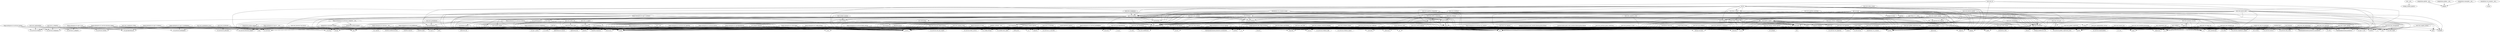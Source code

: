 digraph imports {
  "apps.api.app" -> "__future__";
  "apps.api.app" -> "contextlib";
  "apps.api.app" -> "core.analytics";
  "apps.api.app" -> "core.configuration";
  "apps.api.app" -> "core.feedback";
  "apps.api.app" -> "core.paths";
  "apps.api.app" -> "core.storage";
  "apps.api.app" -> "csv";
  "apps.api.app" -> "datetime";
  "apps.api.app" -> "fastapi";
  "apps.api.app" -> "fastapi.middleware.cors";
  "apps.api.app" -> "fastapi.security";
  "apps.api.app" -> "io";
  "apps.api.app" -> "jwt";
  "apps.api.app" -> "logging";
  "apps.api.app" -> "normalizers";
  "apps.api.app" -> "os";
  "apps.api.app" -> "pathlib";
  "apps.api.app" -> "pipeline";
  "apps.api.app" -> "secrets";
  "apps.api.app" -> "tempfile";
  "apps.api.app" -> "types";
  "apps.api.app" -> "typing";
  "apps.api.app" -> "uuid";
  "apps.api.normalizers" -> "__future__";
  "apps.api.normalizers" -> "base64";
  "apps.api.normalizers" -> "binascii";
  "apps.api.normalizers" -> "contextlib";
  "apps.api.normalizers" -> "dataclasses";
  "apps.api.normalizers" -> "gzip";
  "apps.api.normalizers" -> "io";
  "apps.api.normalizers" -> "json";
  "apps.api.normalizers" -> "logging";
  "apps.api.normalizers" -> "sys";
  "apps.api.normalizers" -> "typing";
  "apps.api.normalizers" -> "zipfile";
  "apps.api.pipeline" -> "__future__";
  "apps.api.pipeline" -> "collections";
  "apps.api.pipeline" -> "core.ai_agents";
  "apps.api.pipeline" -> "core.analytics";
  "apps.api.pipeline" -> "core.compliance";
  "apps.api.pipeline" -> "core.configuration";
  "apps.api.pipeline" -> "core.context_engine";
  "apps.api.pipeline" -> "core.evidence";
  "apps.api.pipeline" -> "core.exploit_signals";
  "apps.api.pipeline" -> "core.feature_matrix";
  "apps.api.pipeline" -> "core.iac";
  "apps.api.pipeline" -> "core.modules";
  "apps.api.pipeline" -> "core.onboarding";
  "apps.api.pipeline" -> "core.performance";
  "apps.api.pipeline" -> "core.policy";
  "apps.api.pipeline" -> "core.probabilistic";
  "apps.api.pipeline" -> "core.ssdlc";
  "apps.api.pipeline" -> "core.tenancy";
  "apps.api.pipeline" -> "functools";
  "apps.api.pipeline" -> "json";
  "apps.api.pipeline" -> "normalizers";
  "apps.api.pipeline" -> "re";
  "apps.api.pipeline" -> "typing";
  "apps.fixops_cli.__main__" -> "__future__";
  "apps.fixops_cli.__main__" -> "argparse";
  "apps.fixops_cli.__main__" -> "core.stage_runner";
  "apps.fixops_cli.__main__" -> "pathlib";
  "apps.fixops_cli.__main__" -> "src.services";
  "apps.fixops_cli.__main__" -> "src.services.run_registry";
  "apps.fixops_cli.__main__" -> "sys";
  "apps.fixops_cli.__main__" -> "typing";
  "backend_test" -> "asyncio";
  "backend_test" -> "datetime";
  "backend_test" -> "io";
  "backend_test" -> "json";
  "backend_test" -> "os";
  "backend_test" -> "pytest";
  "backend_test" -> "subprocess";
  "backend_test" -> "sys";
  "backend_test" -> "tempfile";
  "core.__init__" -> "design_context_injector";
  "core.ai_agents" -> "__future__";
  "core.ai_agents" -> "dataclasses";
  "core.ai_agents" -> "re";
  "core.ai_agents" -> "typing";
  "core.analytics" -> "__future__";
  "core.analytics" -> "collections";
  "core.analytics" -> "core.paths";
  "core.analytics" -> "json";
  "core.analytics" -> "pathlib";
  "core.analytics" -> "time";
  "core.analytics" -> "typing";
  "core.analytics" -> "uuid";
  "core.cli" -> "__future__";
  "core.cli" -> "apps.api.normalizers";
  "core.cli" -> "apps.api.pipeline";
  "core.cli" -> "argparse";
  "core.cli" -> "core.configuration";
  "core.cli" -> "core.demo_runner";
  "core.cli" -> "core.paths";
  "core.cli" -> "core.probabilistic";
  "core.cli" -> "core.stage_runner";
  "core.cli" -> "core.storage";
  "core.cli" -> "csv";
  "core.cli" -> "json";
  "core.cli" -> "os";
  "core.cli" -> "pathlib";
  "core.cli" -> "src.services";
  "core.cli" -> "src.services.run_registry";
  "core.cli" -> "sys";
  "core.cli" -> "typing";
  "core.compliance" -> "__future__";
  "core.compliance" -> "typing";
  "core.configuration" -> "__future__";
  "core.configuration" -> "dataclasses";
  "core.configuration" -> "functools";
  "core.configuration" -> "json";
  "core.configuration" -> "logging";
  "core.configuration" -> "os";
  "core.configuration" -> "pathlib";
  "core.configuration" -> "pydantic";
  "core.configuration" -> "secrets";
  "core.configuration" -> "typing";
  "core.connectors" -> "__future__";
  "core.connectors" -> "dataclasses";
  "core.connectors" -> "json";
  "core.connectors" -> "os";
  "core.connectors" -> "requests";
  "core.connectors" -> "typing";
  "core.connectors" -> "urllib.parse";
  "core.context_engine" -> "__future__";
  "core.context_engine" -> "dataclasses";
  "core.context_engine" -> "typing";
  "core.demo_runner" -> "__future__";
  "core.demo_runner" -> "apps.api.normalizers";
  "core.demo_runner" -> "apps.api.pipeline";
  "core.demo_runner" -> "core.configuration";
  "core.demo_runner" -> "core.evidence";
  "core.demo_runner" -> "core.paths";
  "core.demo_runner" -> "csv";
  "core.demo_runner" -> "json";
  "core.demo_runner" -> "os";
  "core.demo_runner" -> "pathlib";
  "core.demo_runner" -> "typing";
  "core.design_context_injector" -> "__future__";
  "core.design_context_injector" -> "csv";
  "core.design_context_injector" -> "dataclasses";
  "core.design_context_injector" -> "enum";
  "core.design_context_injector" -> "importlib";
  "core.design_context_injector" -> "inspect";
  "core.design_context_injector" -> "pathlib";
  "core.design_context_injector" -> "ssvc";
  "core.design_context_injector" -> "typing";
  "core.evidence" -> "__future__";
  "core.evidence" -> "core.configuration";
  "core.evidence" -> "core.paths";
  "core.evidence" -> "gzip";
  "core.evidence" -> "json";
  "core.evidence" -> "os";
  "core.evidence" -> "pathlib";
  "core.evidence" -> "re";
  "core.evidence" -> "typing";
  "core.evidence" -> "uuid";
  "core.exploit_signals" -> "__future__";
  "core.exploit_signals" -> "apps.api.normalizers";
  "core.exploit_signals" -> "atexit";
  "core.exploit_signals" -> "core.configuration";
  "core.exploit_signals" -> "core.paths";
  "core.exploit_signals" -> "dataclasses";
  "core.exploit_signals" -> "datetime";
  "core.exploit_signals" -> "json";
  "core.exploit_signals" -> "logging";
  "core.exploit_signals" -> "pathlib";
  "core.exploit_signals" -> "requests";
  "core.exploit_signals" -> "requests.adapters";
  "core.exploit_signals" -> "typing";
  "core.exploit_signals" -> "urllib3.util";
  "core.feature_matrix" -> "__future__";
  "core.feature_matrix" -> "collections.abc";
  "core.feature_matrix" -> "typing";
  "core.feedback" -> "__future__";
  "core.feedback" -> "core.analytics";
  "core.feedback" -> "core.configuration";
  "core.feedback" -> "core.connectors";
  "core.feedback" -> "core.paths";
  "core.feedback" -> "html";
  "core.feedback" -> "json";
  "core.feedback" -> "logging";
  "core.feedback" -> "pathlib";
  "core.feedback" -> "re";
  "core.feedback" -> "time";
  "core.feedback" -> "typing";
  "core.iac" -> "__future__";
  "core.iac" -> "dataclasses";
  "core.iac" -> "typing";
  "core.modules" -> "__future__";
  "core.modules" -> "core.configuration";
  "core.modules" -> "dataclasses";
  "core.modules" -> "importlib";
  "core.modules" -> "typing";
  "core.onboarding" -> "__future__";
  "core.onboarding" -> "core.configuration";
  "core.onboarding" -> "typing";
  "core.paths" -> "__future__";
  "core.paths" -> "os";
  "core.paths" -> "pathlib";
  "core.paths" -> "stat";
  "core.paths" -> "typing";
  "core.performance" -> "__future__";
  "core.performance" -> "typing";
  "core.policy" -> "__future__";
  "core.policy" -> "core.configuration";
  "core.policy" -> "core.connectors";
  "core.policy" -> "core.paths";
  "core.policy" -> "datetime";
  "core.policy" -> "json";
  "core.policy" -> "pathlib";
  "core.policy" -> "typing";
  "core.policy" -> "uuid";
  "core.probabilistic" -> "__future__";
  "core.probabilistic" -> "dataclasses";
  "core.probabilistic" -> "math";
  "core.probabilistic" -> "typing";
  "core.ssdlc" -> "__future__";
  "core.ssdlc" -> "core.configuration";
  "core.ssdlc" -> "dataclasses";
  "core.ssdlc" -> "typing";
  "core.stage_runner" -> "__future__";
  "core.stage_runner" -> "apps.api.normalizers";
  "core.stage_runner" -> "collections";
  "core.stage_runner" -> "csv";
  "core.stage_runner" -> "dataclasses";
  "core.stage_runner" -> "datetime";
  "core.stage_runner" -> "hashlib";
  "core.stage_runner" -> "io";
  "core.stage_runner" -> "json";
  "core.stage_runner" -> "os";
  "core.stage_runner" -> "pathlib";
  "core.stage_runner" -> "re";
  "core.stage_runner" -> "shutil";
  "core.stage_runner" -> "typing";
  "core.stage_runner" -> "zipfile";
  "core.storage" -> "__future__";
  "core.storage" -> "core.paths";
  "core.storage" -> "datetime";
  "core.storage" -> "json";
  "core.storage" -> "pathlib";
  "core.storage" -> "typing";
  "core.storage" -> "uuid";
  "core.tenancy" -> "__future__";
  "core.tenancy" -> "collections";
  "core.tenancy" -> "typing";
  "create_minimal_tables" -> "asyncio";
  "create_minimal_tables" -> "pathlib";
  "create_minimal_tables" -> "sqlalchemy";
  "create_minimal_tables" -> "src.db.session";
  "create_minimal_tables" -> "sys";
  "create_tables" -> "asyncio";
  "create_tables" -> "pathlib";
  "create_tables" -> "src.db.session";
  "create_tables" -> "src.models.base_sqlite";
  "create_tables" -> "sys";
  "enterprise.frontend.node_modules.flatted.python.flatted" -> "json";
  "fixops-enterprise.src.api.dependencies" -> "__future__";
  "fixops-enterprise.src.api.dependencies" -> "fastapi";
  "fixops-enterprise.src.api.dependencies" -> "json";
  "fixops-enterprise.src.api.dependencies" -> "src.config.settings";
  "fixops-enterprise.src.api.dependencies" -> "typing";
  "fixops-enterprise.src.api.v1.__init__" -> "fastapi";
  "fixops-enterprise.src.api.v1.artefacts" -> "__future__";
  "fixops-enterprise.src.api.v1.artefacts" -> "core.stage_runner";
  "fixops-enterprise.src.api.v1.artefacts" -> "fastapi";
  "fixops-enterprise.src.api.v1.artefacts" -> "pathlib";
  "fixops-enterprise.src.api.v1.artefacts" -> "pydantic";
  "fixops-enterprise.src.api.v1.artefacts" -> "src.api.dependencies";
  "fixops-enterprise.src.api.v1.artefacts" -> "src.services";
  "fixops-enterprise.src.api.v1.artefacts" -> "src.services.run_registry";
  "fixops-enterprise.src.api.v1.artefacts" -> "tempfile";
  "fixops-enterprise.src.api.v1.artefacts" -> "typing";
  "fixops-enterprise.src.api.v1.cicd" -> "__future__";
  "fixops-enterprise.src.api.v1.cicd" -> "fastapi";
  "fixops-enterprise.src.api.v1.cicd" -> "src.api.dependencies";
  "fixops-enterprise.src.api.v1.cicd" -> "src.services.ci_adapters";
  "fixops-enterprise.src.api.v1.cicd" -> "src.services.runtime";
  "fixops-enterprise.src.api.v1.evidence" -> "__future__";
  "fixops-enterprise.src.api.v1.evidence" -> "fastapi";
  "fixops-enterprise.src.api.v1.evidence" -> "src.api.dependencies";
  "fixops-enterprise.src.api.v1.evidence" -> "src.services";
  "fixops-enterprise.src.api.v1.evidence" -> "src.services.runtime";
  "fixops-enterprise.src.api.v1.marketplace" -> "__future__";
  "fixops-enterprise.src.api.v1.marketplace" -> "fastapi";
  "fixops-enterprise.src.api.v1.marketplace" -> "src.api.dependencies";
  "fixops-enterprise.src.api.v1.marketplace" -> "src.services.marketplace";
  "fixops-enterprise.src.config.settings" -> "__future__";
  "fixops-enterprise.src.config.settings" -> "dataclasses";
  "fixops-enterprise.src.config.settings" -> "functools";
  "fixops-enterprise.src.config.settings" -> "os";
  "fixops-enterprise.src.config.settings" -> "typing";
  "fixops-enterprise.src.core.middleware" -> "__future__";
  "fixops-enterprise.src.core.middleware" -> "asyncio";
  "fixops-enterprise.src.core.middleware" -> "src.config.settings";
  "fixops-enterprise.src.core.middleware" -> "starlette.middleware.base";
  "fixops-enterprise.src.core.middleware" -> "starlette.requests";
  "fixops-enterprise.src.core.middleware" -> "starlette.responses";
  "fixops-enterprise.src.core.middleware" -> "starlette.types";
  "fixops-enterprise.src.core.middleware" -> "time";
  "fixops-enterprise.src.core.middleware" -> "typing";
  "fixops-enterprise.src.main" -> "__future__";
  "fixops-enterprise.src.main" -> "asyncio";
  "fixops-enterprise.src.main" -> "contextlib";
  "fixops-enterprise.src.main" -> "fastapi";
  "fixops-enterprise.src.main" -> "fastapi.middleware.cors";
  "fixops-enterprise.src.main" -> "src.api.v1";
  "fixops-enterprise.src.main" -> "src.config.settings";
  "fixops-enterprise.src.main" -> "src.core.middleware";
  "fixops-enterprise.src.main" -> "src.services.feeds_service";
  "fixops-enterprise.src.main" -> "structlog";
  "fixops-enterprise.src.services.__init__" -> "__future__";
  "fixops-enterprise.src.services.__init__" -> "run_registry";
  "fixops-enterprise.src.services.ci_adapters.__init__" -> "__future__";
  "fixops-enterprise.src.services.ci_adapters.__init__" -> "integrations.github.adapter";
  "fixops-enterprise.src.services.ci_adapters.__init__" -> "integrations.jenkins.adapter";
  "fixops-enterprise.src.services.ci_adapters.__init__" -> "integrations.sonarqube.adapter";
  "fixops-enterprise.src.services.compliance" -> "__future__";
  "fixops-enterprise.src.services.compliance" -> "dataclasses";
  "fixops-enterprise.src.services.compliance" -> "typing";
  "fixops-enterprise.src.services.decision_engine" -> "__future__";
  "fixops-enterprise.src.services.decision_engine" -> "dataclasses";
  "fixops-enterprise.src.services.decision_engine" -> "src.services";
  "fixops-enterprise.src.services.decision_engine" -> "src.services.compliance";
  "fixops-enterprise.src.services.decision_engine" -> "src.services.evidence";
  "fixops-enterprise.src.services.decision_engine" -> "src.services.marketplace";
  "fixops-enterprise.src.services.decision_engine" -> "structlog";
  "fixops-enterprise.src.services.decision_engine" -> "typing";
  "fixops-enterprise.src.services.evidence" -> "__future__";
  "fixops-enterprise.src.services.evidence" -> "dataclasses";
  "fixops-enterprise.src.services.evidence" -> "json";
  "fixops-enterprise.src.services.evidence" -> "time";
  "fixops-enterprise.src.services.evidence" -> "typing";
  "fixops-enterprise.src.services.evidence" -> "uuid";
  "fixops-enterprise.src.services.feeds_service" -> "__future__";
  "fixops-enterprise.src.services.feeds_service" -> "asyncio";
  "fixops-enterprise.src.services.feeds_service" -> "typing";
  "fixops-enterprise.src.services.id_allocator" -> "__future__";
  "fixops-enterprise.src.services.id_allocator" -> "copy";
  "fixops-enterprise.src.services.id_allocator" -> "hashlib";
  "fixops-enterprise.src.services.id_allocator" -> "typing";
  "fixops-enterprise.src.services.marketplace" -> "__future__";
  "fixops-enterprise.src.services.marketplace" -> "functools";
  "fixops-enterprise.src.services.marketplace" -> "json";
  "fixops-enterprise.src.services.marketplace" -> "pathlib";
  "fixops-enterprise.src.services.marketplace" -> "typing";
  "fixops-enterprise.src.services.metrics" -> "__future__";
  "fixops-enterprise.src.services.metrics" -> "typing";
  "fixops-enterprise.src.services.run_registry" -> "__future__";
  "fixops-enterprise.src.services.run_registry" -> "dataclasses";
  "fixops-enterprise.src.services.run_registry" -> "datetime";
  "fixops-enterprise.src.services.run_registry" -> "json";
  "fixops-enterprise.src.services.run_registry" -> "os";
  "fixops-enterprise.src.services.run_registry" -> "pathlib";
  "fixops-enterprise.src.services.run_registry" -> "typing";
  "fixops-enterprise.src.services.runtime" -> "__future__";
  "fixops-enterprise.src.services.runtime" -> "src.services.compliance";
  "fixops-enterprise.src.services.runtime" -> "src.services.decision_engine";
  "fixops-enterprise.src.services.runtime" -> "src.services.evidence";
  "fixops-enterprise.src.services.signing" -> "__future__";
  "fixops-enterprise.src.services.signing" -> "base64";
  "fixops-enterprise.src.services.signing" -> "cryptography.hazmat.primitives";
  "fixops-enterprise.src.services.signing" -> "cryptography.hazmat.primitives.asymmetric";
  "fixops-enterprise.src.services.signing" -> "cryptography.hazmat.primitives.serialization";
  "fixops-enterprise.src.services.signing" -> "functools";
  "fixops-enterprise.src.services.signing" -> "hashlib";
  "fixops-enterprise.src.services.signing" -> "json";
  "fixops-enterprise.src.services.signing" -> "src.config.settings";
  "fixops-enterprise.src.services.signing" -> "typing";
  "fixops-enterprise.src.services.vex_ingestion" -> "__future__";
  "fixops-enterprise.src.services.vex_ingestion" -> "typing";
  "fixops-enterprise.src.utils.logger" -> "__future__";
  "fixops-enterprise.src.utils.logger" -> "asyncio";
  "fixops-enterprise.src.utils.logger" -> "datetime";
  "fixops-enterprise.src.utils.logger" -> "structlog";
  "fixops-enterprise.src.utils.logger" -> "typing";
  "frontend-akido-public.node_modules.flatted.python.flatted" -> "json";
  "integrations.github.__init__" -> "adapter";
  "integrations.github.adapter" -> "__future__";
  "integrations.github.adapter" -> "dataclasses";
  "integrations.github.adapter" -> "src.services.decision_engine";
  "integrations.github.adapter" -> "structlog";
  "integrations.github.adapter" -> "typing";
  "integrations.jenkins.__init__" -> "adapter";
  "integrations.jenkins.adapter" -> "__future__";
  "integrations.jenkins.adapter" -> "src.services";
  "integrations.jenkins.adapter" -> "src.services.decision_engine";
  "integrations.jenkins.adapter" -> "structlog";
  "integrations.jenkins.adapter" -> "typing";
  "integrations.sonarqube.__init__" -> "adapter";
  "integrations.sonarqube.adapter" -> "__future__";
  "integrations.sonarqube.adapter" -> "src.services.decision_engine";
  "integrations.sonarqube.adapter" -> "structlog";
  "integrations.sonarqube.adapter" -> "typing";
  "lib4sbom.parser" -> "__future__";
  "lib4sbom.parser" -> "json";
  "lib4sbom.parser" -> "typing";
  "pydantic_settings.__init__" -> "__future__";
  "pydantic_settings.__init__" -> "os";
  "pydantic_settings.__init__" -> "pydantic";
  "pydantic_settings.__init__" -> "types";
  "pydantic_settings.__init__" -> "typing";
  "real_components_test" -> "asyncio";
  "real_components_test" -> "datetime";
  "real_components_test" -> "json";
  "real_components_test" -> "os";
  "real_components_test" -> "pytest";
  "real_components_test" -> "subprocess";
  "real_components_test" -> "sys";
  "sarif_om" -> "__future__";
  "sarif_om" -> "dataclasses";
  "sarif_om" -> "typing";
  "scripts.deep_review" -> "__future__";
  "scripts.deep_review" -> "argparse";
  "scripts.deep_review" -> "ast";
  "scripts.deep_review" -> "collections";
  "scripts.deep_review" -> "dataclasses";
  "scripts.deep_review" -> "datetime";
  "scripts.deep_review" -> "json";
  "scripts.deep_review" -> "os";
  "scripts.deep_review" -> "pathlib";
  "scripts.deep_review" -> "sys";
  "scripts.deep_review" -> "typing";
  "scripts.generate_analysis" -> "__future__";
  "scripts.generate_analysis" -> "ast";
  "scripts.generate_analysis" -> "csv";
  "scripts.generate_analysis" -> "dataclasses";
  "scripts.generate_analysis" -> "pathlib";
  "scripts.generate_analysis" -> "typing";
  "scripts.generate_file_usage_inventory" -> "__future__";
  "scripts.generate_file_usage_inventory" -> "csv";
  "scripts.generate_file_usage_inventory" -> "dataclasses";
  "scripts.generate_file_usage_inventory" -> "fnmatch";
  "scripts.generate_file_usage_inventory" -> "json";
  "scripts.generate_file_usage_inventory" -> "pathlib";
  "scripts.generate_file_usage_inventory" -> "subprocess";
  "scripts.generate_file_usage_inventory" -> "typing";
  "scripts.generate_index" -> "__future__";
  "scripts.generate_index" -> "ast";
  "scripts.generate_index" -> "collections";
  "scripts.generate_index" -> "csv";
  "scripts.generate_index" -> "json";
  "scripts.generate_index" -> "os";
  "scripts.generate_index" -> "pathlib";
  "scripts.generate_index" -> "typing";
  "scripts.run_real_cve_playbook" -> "__future__";
  "scripts.run_real_cve_playbook" -> "argparse";
  "scripts.run_real_cve_playbook" -> "json";
  "scripts.run_real_cve_playbook" -> "pathlib";
  "scripts.run_real_cve_playbook" -> "rich.console";
  "scripts.run_real_cve_playbook" -> "rich.table";
  "scripts.run_real_cve_playbook" -> "src.services.compliance_engine";
  "scripts.run_real_cve_playbook" -> "src.services.risk_scorer";
  "scripts.run_real_cve_playbook" -> "sys";
  "scripts.run_real_cve_playbook" -> "typing";
  "simulations.cve_scenario.__init__" -> "runner";
  "simulations.cve_scenario.runner" -> "__future__";
  "simulations.cve_scenario.runner" -> "apps.api.normalizers";
  "simulations.cve_scenario.runner" -> "apps.api.pipeline";
  "simulations.cve_scenario.runner" -> "argparse";
  "simulations.cve_scenario.runner" -> "core.configuration";
  "simulations.cve_scenario.runner" -> "dataclasses";
  "simulations.cve_scenario.runner" -> "json";
  "simulations.cve_scenario.runner" -> "pathlib";
  "simulations.cve_scenario.runner" -> "sys";
  "simulations.cve_scenario.runner" -> "typing";
  "simulations.ssdlc.run" -> "__future__";
  "simulations.ssdlc.run" -> "argparse";
  "simulations.ssdlc.run" -> "csv";
  "simulations.ssdlc.run" -> "dataclasses";
  "simulations.ssdlc.run" -> "json";
  "simulations.ssdlc.run" -> "pathlib";
  "simulations.ssdlc.run" -> "sys";
  "simulations.ssdlc.run" -> "typing";
  "ssvc.__init__" -> "__future__";
  "ssvc.__init__" -> "dataclasses";
  "ssvc.__init__" -> "importlib";
  "ssvc.__init__" -> "typing";
  "ssvc.plugins.deployer" -> "__future__";
  "ssvc.plugins.deployer" -> "dataclasses";
  "ssvc.plugins.deployer" -> "datetime";
  "ssvc.plugins.deployer" -> "enum";
  "ssvc.plugins.deployer" -> "ssvc";
  "ssvc.plugins.deployer" -> "typing";
  "test_frontend" -> "os";
  "test_frontend" -> "pytest";
  "tests.conftest" -> "__future__";
  "tests.conftest" -> "cryptography.hazmat.primitives";
  "tests.conftest" -> "cryptography.hazmat.primitives.asymmetric";
  "tests.conftest" -> "os";
  "tests.conftest" -> "pathlib";
  "tests.conftest" -> "pytest";
  "tests.conftest" -> "src.config.settings";
  "tests.conftest" -> "sys";
  "tests.conftest" -> "typing";
  "tests.sample_modules" -> "core.modules";
  "tests.sample_modules" -> "typing";
  "tests.test_ai_agents" -> "core.ai_agents";
  "tests.test_analytics_store" -> "core.analytics";
  "tests.test_analytics_store" -> "json";
  "tests.test_analytics_store" -> "pathlib";
  "tests.test_api_artefacts" -> "__future__";
  "tests.test_api_artefacts" -> "fastapi.testclient";
  "tests.test_api_artefacts" -> "importlib";
  "tests.test_api_artefacts" -> "json";
  "tests.test_api_artefacts" -> "pathlib";
  "tests.test_api_artefacts" -> "pytest";
  "tests.test_api_dependencies" -> "__future__";
  "tests.test_api_dependencies" -> "asyncio";
  "tests.test_api_dependencies" -> "fastapi";
  "tests.test_api_dependencies" -> "pytest";
  "tests.test_api_dependencies" -> "src.api";
  "tests.test_api_dependencies" -> "src.config.settings";
  "tests.test_api_dependencies" -> "types";
  "tests.test_backend_security" -> "apps.api";
  "tests.test_backend_security" -> "core.configuration";
  "tests.test_backend_security" -> "os";
  "tests.test_backend_security" -> "pathlib";
  "tests.test_backend_security" -> "pytest";
  "tests.test_ci_adapters" -> "__future__";
  "tests.test_ci_adapters" -> "src.services";
  "tests.test_ci_adapters" -> "src.services.ci_adapters";
  "tests.test_ci_adapters" -> "src.services.compliance";
  "tests.test_ci_adapters" -> "src.services.decision_engine";
  "tests.test_ci_adapters" -> "src.services.evidence";
  "tests.test_cicd_signature" -> "__future__";
  "tests.test_cicd_signature" -> "asyncio";
  "tests.test_cicd_signature" -> "base64";
  "tests.test_cicd_signature" -> "cryptography.hazmat.primitives";
  "tests.test_cicd_signature" -> "cryptography.hazmat.primitives.asymmetric";
  "tests.test_cicd_signature" -> "fastapi";
  "tests.test_cicd_signature" -> "json";
  "tests.test_cicd_signature" -> "pytest";
  "tests.test_cicd_signature" -> "src.api.v1.cicd";
  "tests.test_cicd_signature" -> "src.utils";
  "tests.test_cicd_signature" -> "src.utils.crypto";
  "tests.test_cicd_signature" -> "sys";
  "tests.test_cicd_signature" -> "types";
  "tests.test_cicd_signature" -> "typing";
  "tests.test_cli" -> "core.cli";
  "tests.test_cli" -> "json";
  "tests.test_cli" -> "os";
  "tests.test_cli" -> "pathlib";
  "tests.test_cli" -> "pytest";
  "tests.test_cli_stage_run" -> "__future__";
  "tests.test_cli_stage_run" -> "json";
  "tests.test_cli_stage_run" -> "os";
  "tests.test_cli_stage_run" -> "pathlib";
  "tests.test_cli_stage_run" -> "pytest";
  "tests.test_cli_stage_run" -> "subprocess";
  "tests.test_cli_stage_run" -> "sys";
  "tests.test_compliance" -> "apps.api.pipeline";
  "tests.test_compliance_rollup" -> "__future__";
  "tests.test_compliance_rollup" -> "src.services.compliance";
  "tests.test_cors_jwt" -> "apps.api";
  "tests.test_cors_jwt" -> "datetime";
  "tests.test_cors_jwt" -> "fastapi.middleware.cors";
  "tests.test_cors_jwt" -> "jwt";
  "tests.test_crypto_signing" -> "cryptography.hazmat.primitives";
  "tests.test_crypto_signing" -> "cryptography.hazmat.primitives.asymmetric";
  "tests.test_crypto_signing" -> "json";
  "tests.test_crypto_signing" -> "pytest";
  "tests.test_crypto_signing" -> "src.utils.crypto";
  "tests.test_crypto_signing" -> "typing";
  "tests.test_cve_simulation" -> "__future__";
  "tests.test_cve_simulation" -> "json";
  "tests.test_cve_simulation" -> "os";
  "tests.test_cve_simulation" -> "pathlib";
  "tests.test_cve_simulation" -> "simulations.cve_scenario";
  "tests.test_decision_top_factors" -> "__future__";
  "tests.test_decision_top_factors" -> "src.services.decision_engine";
  "tests.test_demo_runner" -> "core.demo_runner";
  "tests.test_demo_runner" -> "pathlib";
  "tests.test_design_context_injector" -> "core";
  "tests.test_design_context_injector" -> "csv";
  "tests.test_design_context_injector" -> "pathlib";
  "tests.test_design_context_injector" -> "re";
  "tests.test_design_context_injector" -> "ssvc";
  "tests.test_design_context_injector" -> "ssvc.plugins";
  "tests.test_end_to_end" -> "apps.api.normalizers";
  "tests.test_end_to_end" -> "apps.api.pipeline";
  "tests.test_end_to_end" -> "base64";
  "tests.test_end_to_end" -> "csv";
  "tests.test_end_to_end" -> "gzip";
  "tests.test_end_to_end" -> "inspect";
  "tests.test_end_to_end" -> "io";
  "tests.test_end_to_end" -> "json";
  "tests.test_end_to_end" -> "os";
  "tests.test_end_to_end" -> "pathlib";
  "tests.test_end_to_end" -> "shutil";
  "tests.test_end_to_end" -> "tempfile";
  "tests.test_end_to_end" -> "zipfile";
  "tests.test_enterprise_compliance" -> "__future__";
  "tests.test_enterprise_compliance" -> "src.services.compliance_engine";
  "tests.test_evidence" -> "core.configuration";
  "tests.test_evidence" -> "core.evidence";
  "tests.test_evidence" -> "pathlib";
  "tests.test_evidence_export" -> "__future__";
  "tests.test_evidence_export" -> "asyncio";
  "tests.test_evidence_export" -> "io";
  "tests.test_evidence_export" -> "json";
  "tests.test_evidence_export" -> "pytest";
  "tests.test_evidence_export" -> "src.services";
  "tests.test_evidence_export" -> "src.services.evidence_export";
  "tests.test_evidence_export" -> "typing";
  "tests.test_evidence_export" -> "zipfile";
  "tests.test_evidence_retrieval_fastpath" -> "__future__";
  "tests.test_evidence_retrieval_fastpath" -> "asyncio";
  "tests.test_evidence_retrieval_fastpath" -> "contextlib";
  "tests.test_evidence_retrieval_fastpath" -> "hashlib";
  "tests.test_evidence_retrieval_fastpath" -> "json";
  "tests.test_evidence_retrieval_fastpath" -> "pytest";
  "tests.test_evidence_retrieval_fastpath" -> "src.db.session";
  "tests.test_evidence_retrieval_fastpath" -> "src.services.evidence_lake";
  "tests.test_evidence_retrieval_fastpath" -> "typing";
  "tests.test_explainability" -> "__future__";
  "tests.test_explainability" -> "src.services.compliance";
  "tests.test_explainability" -> "src.services.decision_engine";
  "tests.test_explainability" -> "src.services.evidence";
  "tests.test_explainability_service" -> "__future__";
  "tests.test_explainability_service" -> "pytest";
  "tests.test_explainability_service" -> "src.services.explainability";
  "tests.test_exploit_refresh" -> "core";
  "tests.test_exploit_signals" -> "apps.api.normalizers";
  "tests.test_exploit_signals" -> "core.configuration";
  "tests.test_exploit_signals" -> "core.exploit_signals";
  "tests.test_exploit_signals" -> "json";
  "tests.test_exploit_signals" -> "pathlib";
  "tests.test_exploit_signals" -> "pytest";
  "tests.test_feature_matrix" -> "apps.api.normalizers";
  "tests.test_feature_matrix" -> "apps.api.pipeline";
  "tests.test_feature_matrix" -> "core.configuration";
  "tests.test_feature_matrix" -> "pathlib";
  "tests.test_feature_matrix" -> "pytest";
  "tests.test_feedback" -> "core.configuration";
  "tests.test_feedback" -> "core.connectors";
  "tests.test_feedback" -> "core.feedback";
  "tests.test_feedback" -> "json";
  "tests.test_feedback" -> "pathlib";
  "tests.test_feedback" -> "pytest";
  "tests.test_feeds_enrichment" -> "__future__";
  "tests.test_feeds_enrichment" -> "importlib";
  "tests.test_feeds_enrichment" -> "json";
  "tests.test_feeds_enrichment" -> "pathlib";
  "tests.test_feeds_enrichment" -> "pytest";
  "tests.test_feeds_enrichment" -> "typing";
  "tests.test_golden_regression" -> "asyncio";
  "tests.test_golden_regression" -> "pathlib";
  "tests.test_golden_regression" -> "pytest";
  "tests.test_golden_regression" -> "src.services.decision_engine";
  "tests.test_golden_regression" -> "src.services.golden_regression_store";
  "tests.test_golden_regression" -> "sys";
  "tests.test_golden_regression" -> "types";
  "tests.test_golden_regression_store" -> "__future__";
  "tests.test_golden_regression_store" -> "asyncio";
  "tests.test_golden_regression_store" -> "json";
  "tests.test_golden_regression_store" -> "pathlib";
  "tests.test_golden_regression_store" -> "pytest";
  "tests.test_golden_regression_store" -> "src.services.golden_regression_store";
  "tests.test_golden_regression_store" -> "sys";
  "tests.test_http_metrics" -> "__future__";
  "tests.test_http_metrics" -> "asyncio";
  "tests.test_http_metrics" -> "fastapi";
  "tests.test_http_metrics" -> "pytest";
  "tests.test_http_metrics" -> "src.core.middleware";
  "tests.test_http_metrics" -> "src.services.metrics";
  "tests.test_http_metrics" -> "starlette.responses";
  "tests.test_http_metrics" -> "sys";
  "tests.test_http_metrics" -> "types";
  "tests.test_http_metrics" -> "typing";
  "tests.test_id_allocator" -> "__future__";
  "tests.test_id_allocator" -> "copy";
  "tests.test_id_allocator" -> "src.services.id_allocator";
  "tests.test_key_management" -> "base64";
  "tests.test_key_management" -> "cryptography.hazmat.primitives";
  "tests.test_key_management" -> "cryptography.hazmat.primitives.asymmetric";
  "tests.test_key_management" -> "datetime";
  "tests.test_key_management" -> "src.services.metrics";
  "tests.test_key_management" -> "src.utils.crypto";
  "tests.test_key_management" -> "types";
  "tests.test_marketplace_recos" -> "__future__";
  "tests.test_marketplace_recos" -> "src.services.marketplace";
  "tests.test_new_backend_api" -> "fastapi.testclient";
  "tests.test_new_backend_api" -> "new_backend.api";
  "tests.test_new_backend_api" -> "pytest";
  "tests.test_new_backend_processing" -> "__future__";
  "tests.test_new_backend_processing" -> "importlib";
  "tests.test_new_backend_processing" -> "pytest";
  "tests.test_new_backend_processing" -> "sys";
  "tests.test_new_backend_processing" -> "types";
  "tests.test_new_modules" -> "core.analytics";
  "tests.test_new_modules" -> "core.performance";
  "tests.test_new_modules" -> "core.tenancy";
  "tests.test_new_modules" -> "types";
  "tests.test_no_wip_imports" -> "__future__";
  "tests.test_no_wip_imports" -> "pathlib";
  "tests.test_normalizers" -> "apps.api.normalizers";
  "tests.test_normalizers" -> "json";
  "tests.test_normalizers" -> "logging";
  "tests.test_normalizers" -> "pytest";
  "tests.test_ops_hardening" -> "__future__";
  "tests.test_ops_hardening" -> "asyncio";
  "tests.test_ops_hardening" -> "fastapi.testclient";
  "tests.test_ops_hardening" -> "pytest";
  "tests.test_ops_hardening" -> "src.config.settings";
  "tests.test_ops_hardening" -> "src.core.middleware";
  "tests.test_ops_hardening" -> "src.main";
  "tests.test_overlay_configuration" -> "core.configuration";
  "tests.test_overlay_configuration" -> "json";
  "tests.test_overlay_configuration" -> "pathlib";
  "tests.test_overlay_configuration" -> "pytest";
  "tests.test_pipeline_integration" -> "apps.api.normalizers";
  "tests.test_pipeline_integration" -> "apps.api.pipeline";
  "tests.test_pipeline_integration" -> "core.configuration";
  "tests.test_pipeline_integration" -> "json";
  "tests.test_pipeline_matching" -> "__future__";
  "tests.test_pipeline_matching" -> "apps.api.normalizers";
  "tests.test_pipeline_matching" -> "apps.api.pipeline";
  "tests.test_pipeline_matching" -> "core.configuration";
  "tests.test_pipeline_matching" -> "pathlib";
  "tests.test_pipeline_matching" -> "pytest";
  "tests.test_policy_connectors" -> "core.configuration";
  "tests.test_policy_connectors" -> "core.policy";
  "tests.test_policy_connectors" -> "json";
  "tests.test_policy_connectors" -> "pathlib";
  "tests.test_policy_connectors" -> "pytest";
  "tests.test_policy_connectors" -> "typing";
  "tests.test_policy_kevs" -> "__future__";
  "tests.test_policy_kevs" -> "asyncio";
  "tests.test_policy_kevs" -> "datetime";
  "tests.test_policy_kevs" -> "pydantic";
  "tests.test_policy_kevs" -> "sqlalchemy.ext.asyncio";
  "tests.test_policy_kevs" -> "sqlalchemy.orm";
  "tests.test_policy_kevs" -> "src.api.v1.policy";
  "tests.test_policy_kevs" -> "src.models";
  "tests.test_policy_kevs" -> "src.models.base_sqlite";
  "tests.test_policy_kevs" -> "sys";
  "tests.test_policy_kevs" -> "types";
  "tests.test_policy_kevs" -> "typing";
  "tests.test_policy_opa" -> "__future__";
  "tests.test_policy_opa" -> "pytest";
  "tests.test_policy_opa" -> "src.api.v1";
  "tests.test_policy_opa" -> "tests.test_policy_kevs";
  "tests.test_policy_opa" -> "typing";
  "tests.test_postman_ci_sync" -> "__future__";
  "tests.test_postman_ci_sync" -> "json";
  "tests.test_postman_ci_sync" -> "pathlib";
  "tests.test_postman_phase_collections" -> "__future__";
  "tests.test_postman_phase_collections" -> "json";
  "tests.test_postman_phase_collections" -> "pathlib";
  "tests.test_probabilistic" -> "core.probabilistic";
  "tests.test_processing_layer_fallbacks" -> "__future__";
  "tests.test_processing_layer_fallbacks" -> "asyncio";
  "tests.test_processing_layer_fallbacks" -> "datetime";
  "tests.test_processing_layer_fallbacks" -> "importlib";
  "tests.test_processing_layer_fallbacks" -> "pytest";
  "tests.test_rate_limit" -> "__future__";
  "tests.test_rate_limit" -> "asyncio";
  "tests.test_rate_limit" -> "importlib";
  "tests.test_rate_limit" -> "pytest";
  "tests.test_real_opa_engine_factory" -> "__future__";
  "tests.test_real_opa_engine_factory" -> "pytest";
  "tests.test_real_opa_engine_factory" -> "src.services";
  "tests.test_real_opa_engine_factory" -> "src.services.real_opa_engine";
  "tests.test_risk_adjustment" -> "pathlib";
  "tests.test_risk_adjustment" -> "pytest";
  "tests.test_risk_adjustment" -> "src.services.compliance_engine";
  "tests.test_risk_adjustment" -> "src.services.risk_scorer";
  "tests.test_risk_adjustment" -> "sys";
  "tests.test_risk_adjustment" -> "types";
  "tests.test_rl_controller" -> "__future__";
  "tests.test_rl_controller" -> "asyncio";
  "tests.test_rl_controller" -> "src.services.rl_controller";
  "tests.test_run_registry" -> "__future__";
  "tests.test_run_registry" -> "json";
  "tests.test_run_registry" -> "pathlib";
  "tests.test_run_registry" -> "pytest";
  "tests.test_run_registry" -> "src.services";
  "tests.test_secure_defaults" -> "__future__";
  "tests.test_secure_defaults" -> "pytest";
  "tests.test_signing_verify" -> "__future__";
  "tests.test_signing_verify" -> "pytest";
  "tests.test_signing_verify" -> "src.config.settings";
  "tests.test_signing_verify" -> "src.services";
  "tests.test_ssdlc_runner" -> "__future__";
  "tests.test_ssdlc_runner" -> "pathlib";
  "tests.test_ssdlc_runner" -> "pytest";
  "tests.test_ssdlc_runner" -> "simulations.ssdlc";
  "tests.test_storage_security" -> "core.storage";
  "tests.test_storage_security" -> "os";
  "tests.test_storage_security" -> "pathlib";
  "tests.test_storage_security" -> "pytest";
  "tests.test_tenant_rbac" -> "__future__";
  "tests.test_tenant_rbac" -> "asyncio";
  "tests.test_tenant_rbac" -> "pytest";
  "tests.test_tenant_rbac" -> "src.core";
  "tests.test_tenant_rbac" -> "types";
  "tests.test_vex_ingestion" -> "__future__";
  "tests.test_vex_ingestion" -> "pathlib";
  "tests.test_vex_ingestion" -> "pytest";
  "tests.test_vex_ingestion" -> "src.services";
  "tests.test_vex_ingestion" -> "src.services.vex_ingestion";
}
